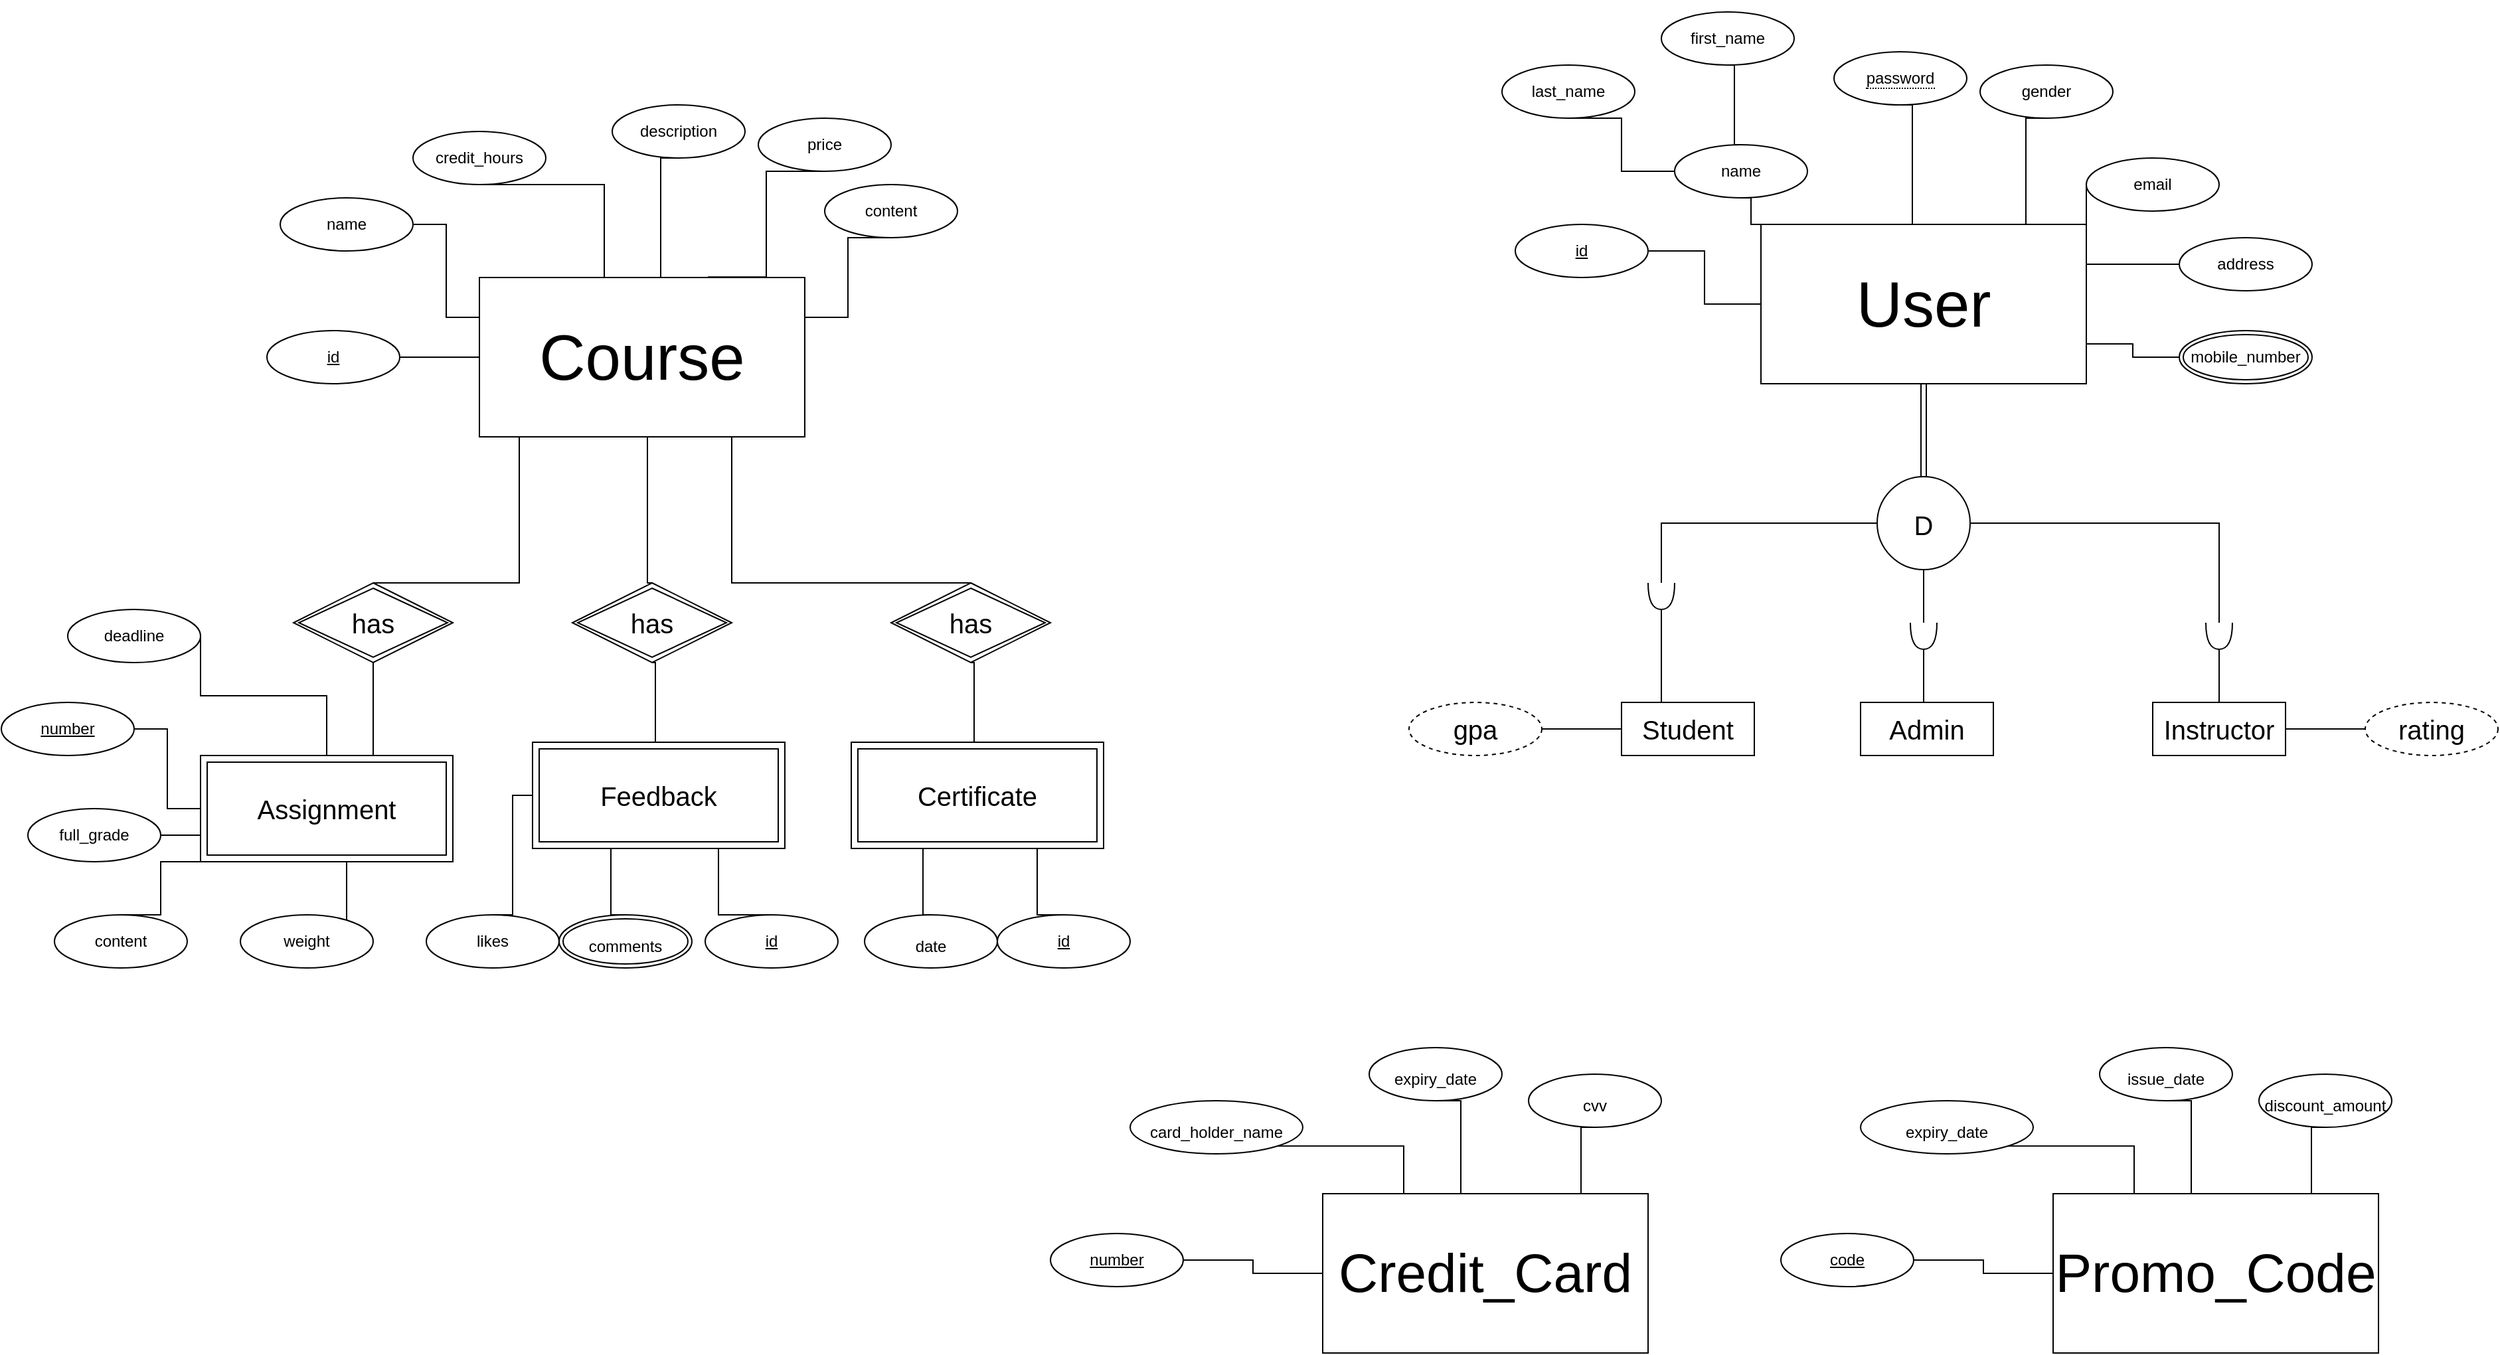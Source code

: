 <mxfile version="13.10.0" type="github">
  <diagram id="R2lEEEUBdFMjLlhIrx00" name="Page-1">
    <mxGraphModel dx="2730" dy="1322" grid="1" gridSize="10" guides="1" tooltips="1" connect="1" arrows="1" fold="1" page="1" pageScale="1" pageWidth="850" pageHeight="1100" math="0" shadow="0" extFonts="Permanent Marker^https://fonts.googleapis.com/css?family=Permanent+Marker">
      <root>
        <mxCell id="0" />
        <mxCell id="1" parent="0" />
        <mxCell id="EKLjl7u4k93-TANrDsAA-10" style="edgeStyle=elbowEdgeStyle;rounded=0;orthogonalLoop=1;jettySize=auto;html=1;exitX=0;exitY=0;exitDx=0;exitDy=0;entryX=0.5;entryY=1;entryDx=0;entryDy=0;startArrow=none;startFill=0;endArrow=none;endFill=0;" edge="1" parent="1" source="EKLjl7u4k93-TANrDsAA-1" target="EKLjl7u4k93-TANrDsAA-3">
          <mxGeometry relative="1" as="geometry" />
        </mxCell>
        <mxCell id="EKLjl7u4k93-TANrDsAA-20" style="edgeStyle=elbowEdgeStyle;rounded=0;orthogonalLoop=1;jettySize=auto;html=1;exitX=1;exitY=0.25;exitDx=0;exitDy=0;entryX=0;entryY=0.5;entryDx=0;entryDy=0;startArrow=none;startFill=0;endArrow=none;endFill=0;" edge="1" parent="1" source="EKLjl7u4k93-TANrDsAA-1" target="EKLjl7u4k93-TANrDsAA-19">
          <mxGeometry relative="1" as="geometry" />
        </mxCell>
        <mxCell id="EKLjl7u4k93-TANrDsAA-22" style="edgeStyle=elbowEdgeStyle;rounded=0;orthogonalLoop=1;jettySize=auto;html=1;exitX=1;exitY=0.75;exitDx=0;exitDy=0;entryX=0;entryY=0.5;entryDx=0;entryDy=0;startArrow=none;startFill=0;endArrow=none;endFill=0;" edge="1" parent="1" source="EKLjl7u4k93-TANrDsAA-1" target="EKLjl7u4k93-TANrDsAA-21">
          <mxGeometry relative="1" as="geometry" />
        </mxCell>
        <mxCell id="EKLjl7u4k93-TANrDsAA-1" value="&lt;font style=&quot;font-size: 48px&quot;&gt;User&lt;/font&gt;" style="whiteSpace=wrap;html=1;align=center;" vertex="1" parent="1">
          <mxGeometry x="195" y="200" width="245" height="120" as="geometry" />
        </mxCell>
        <mxCell id="EKLjl7u4k93-TANrDsAA-8" style="edgeStyle=elbowEdgeStyle;rounded=0;orthogonalLoop=1;jettySize=auto;html=1;exitX=0.5;exitY=0;exitDx=0;exitDy=0;entryX=0.5;entryY=1;entryDx=0;entryDy=0;startArrow=none;startFill=0;endArrow=none;endFill=0;" edge="1" parent="1" source="EKLjl7u4k93-TANrDsAA-3" target="EKLjl7u4k93-TANrDsAA-5">
          <mxGeometry relative="1" as="geometry" />
        </mxCell>
        <mxCell id="EKLjl7u4k93-TANrDsAA-9" style="edgeStyle=elbowEdgeStyle;rounded=0;orthogonalLoop=1;jettySize=auto;html=1;exitX=0;exitY=0.5;exitDx=0;exitDy=0;entryX=0.5;entryY=1;entryDx=0;entryDy=0;startArrow=none;startFill=0;endArrow=none;endFill=0;" edge="1" parent="1" source="EKLjl7u4k93-TANrDsAA-3" target="EKLjl7u4k93-TANrDsAA-4">
          <mxGeometry relative="1" as="geometry" />
        </mxCell>
        <mxCell id="EKLjl7u4k93-TANrDsAA-3" value="name" style="ellipse;whiteSpace=wrap;html=1;align=center;" vertex="1" parent="1">
          <mxGeometry x="130" y="140" width="100" height="40" as="geometry" />
        </mxCell>
        <mxCell id="EKLjl7u4k93-TANrDsAA-4" value="last_name" style="ellipse;whiteSpace=wrap;html=1;align=center;" vertex="1" parent="1">
          <mxGeometry y="80" width="100" height="40" as="geometry" />
        </mxCell>
        <mxCell id="EKLjl7u4k93-TANrDsAA-5" value="first_name" style="ellipse;whiteSpace=wrap;html=1;align=center;" vertex="1" parent="1">
          <mxGeometry x="120" y="40" width="100" height="40" as="geometry" />
        </mxCell>
        <mxCell id="EKLjl7u4k93-TANrDsAA-6" style="edgeStyle=elbowEdgeStyle;rounded=0;orthogonalLoop=1;jettySize=auto;html=1;exitX=0.5;exitY=0;exitDx=0;exitDy=0;startArrow=ERoneToMany;startFill=0;" edge="1" parent="1" source="EKLjl7u4k93-TANrDsAA-5" target="EKLjl7u4k93-TANrDsAA-5">
          <mxGeometry relative="1" as="geometry" />
        </mxCell>
        <mxCell id="EKLjl7u4k93-TANrDsAA-7" style="edgeStyle=elbowEdgeStyle;rounded=0;orthogonalLoop=1;jettySize=auto;html=1;exitX=0.5;exitY=1;exitDx=0;exitDy=0;startArrow=ERoneToMany;startFill=0;" edge="1" parent="1" source="EKLjl7u4k93-TANrDsAA-4" target="EKLjl7u4k93-TANrDsAA-4">
          <mxGeometry relative="1" as="geometry" />
        </mxCell>
        <mxCell id="EKLjl7u4k93-TANrDsAA-12" style="edgeStyle=elbowEdgeStyle;rounded=0;orthogonalLoop=1;jettySize=auto;html=1;exitX=0.5;exitY=1;exitDx=0;exitDy=0;entryX=0.5;entryY=0;entryDx=0;entryDy=0;startArrow=none;startFill=0;endArrow=none;endFill=0;" edge="1" parent="1" source="EKLjl7u4k93-TANrDsAA-11" target="EKLjl7u4k93-TANrDsAA-1">
          <mxGeometry relative="1" as="geometry" />
        </mxCell>
        <mxCell id="EKLjl7u4k93-TANrDsAA-11" value="&lt;span style=&quot;border-bottom: 1px dotted&quot;&gt;password&lt;/span&gt;" style="ellipse;whiteSpace=wrap;html=1;align=center;" vertex="1" parent="1">
          <mxGeometry x="250" y="70" width="100" height="40" as="geometry" />
        </mxCell>
        <mxCell id="EKLjl7u4k93-TANrDsAA-17" style="edgeStyle=elbowEdgeStyle;rounded=0;orthogonalLoop=1;jettySize=auto;html=1;exitX=0;exitY=0.5;exitDx=0;exitDy=0;entryX=1;entryY=0;entryDx=0;entryDy=0;startArrow=none;startFill=0;endArrow=none;endFill=0;" edge="1" parent="1" source="EKLjl7u4k93-TANrDsAA-14" target="EKLjl7u4k93-TANrDsAA-1">
          <mxGeometry relative="1" as="geometry" />
        </mxCell>
        <mxCell id="EKLjl7u4k93-TANrDsAA-14" value="email" style="ellipse;whiteSpace=wrap;html=1;align=center;" vertex="1" parent="1">
          <mxGeometry x="440" y="150" width="100" height="40" as="geometry" />
        </mxCell>
        <mxCell id="EKLjl7u4k93-TANrDsAA-18" style="edgeStyle=elbowEdgeStyle;rounded=0;orthogonalLoop=1;jettySize=auto;html=1;exitX=0.5;exitY=1;exitDx=0;exitDy=0;entryX=0.75;entryY=0;entryDx=0;entryDy=0;startArrow=none;startFill=0;endArrow=none;endFill=0;" edge="1" parent="1" source="EKLjl7u4k93-TANrDsAA-15" target="EKLjl7u4k93-TANrDsAA-1">
          <mxGeometry relative="1" as="geometry" />
        </mxCell>
        <mxCell id="EKLjl7u4k93-TANrDsAA-15" value="gender" style="ellipse;whiteSpace=wrap;html=1;align=center;" vertex="1" parent="1">
          <mxGeometry x="360" y="80" width="100" height="40" as="geometry" />
        </mxCell>
        <mxCell id="EKLjl7u4k93-TANrDsAA-19" value="address" style="ellipse;whiteSpace=wrap;html=1;align=center;" vertex="1" parent="1">
          <mxGeometry x="510" y="210" width="100" height="40" as="geometry" />
        </mxCell>
        <mxCell id="EKLjl7u4k93-TANrDsAA-21" value="mobile_number" style="ellipse;shape=doubleEllipse;margin=3;whiteSpace=wrap;html=1;align=center;" vertex="1" parent="1">
          <mxGeometry x="510" y="280" width="100" height="40" as="geometry" />
        </mxCell>
        <mxCell id="EKLjl7u4k93-TANrDsAA-24" style="edgeStyle=elbowEdgeStyle;rounded=0;orthogonalLoop=1;jettySize=auto;html=1;exitX=1;exitY=0.5;exitDx=0;exitDy=0;entryX=0;entryY=0.5;entryDx=0;entryDy=0;startArrow=none;startFill=0;endArrow=none;endFill=0;" edge="1" parent="1" source="EKLjl7u4k93-TANrDsAA-23" target="EKLjl7u4k93-TANrDsAA-1">
          <mxGeometry relative="1" as="geometry" />
        </mxCell>
        <mxCell id="EKLjl7u4k93-TANrDsAA-23" value="id" style="ellipse;whiteSpace=wrap;html=1;align=center;fontStyle=4;" vertex="1" parent="1">
          <mxGeometry x="10" y="200" width="100" height="40" as="geometry" />
        </mxCell>
        <mxCell id="EKLjl7u4k93-TANrDsAA-26" style="edgeStyle=elbowEdgeStyle;rounded=0;orthogonalLoop=1;jettySize=auto;html=1;exitX=0.5;exitY=0;exitDx=0;exitDy=0;entryX=0.5;entryY=1;entryDx=0;entryDy=0;startArrow=none;startFill=0;endArrow=none;endFill=0;fontSize=20;shape=link;" edge="1" parent="1" source="EKLjl7u4k93-TANrDsAA-25" target="EKLjl7u4k93-TANrDsAA-1">
          <mxGeometry relative="1" as="geometry" />
        </mxCell>
        <mxCell id="EKLjl7u4k93-TANrDsAA-25" value="D" style="ellipse;fillColor=#ffffff;strokeColor=#000000;fontSize=20;" vertex="1" parent="1">
          <mxGeometry x="282.5" y="390" width="70" height="70" as="geometry" />
        </mxCell>
        <mxCell id="EKLjl7u4k93-TANrDsAA-55" style="edgeStyle=elbowEdgeStyle;rounded=0;orthogonalLoop=1;jettySize=auto;html=1;exitX=1;exitY=0.5;exitDx=0;exitDy=0;entryX=0;entryY=0.5;entryDx=0;entryDy=0;startArrow=none;startFill=0;endArrow=none;endFill=0;fontSize=20;" edge="1" parent="1" source="EKLjl7u4k93-TANrDsAA-27" target="EKLjl7u4k93-TANrDsAA-54">
          <mxGeometry relative="1" as="geometry" />
        </mxCell>
        <mxCell id="EKLjl7u4k93-TANrDsAA-27" value="Instructor" style="whiteSpace=wrap;html=1;align=center;fontSize=20;" vertex="1" parent="1">
          <mxGeometry x="490" y="560" width="100" height="40" as="geometry" />
        </mxCell>
        <mxCell id="EKLjl7u4k93-TANrDsAA-28" value="Admin" style="whiteSpace=wrap;html=1;align=center;fontSize=20;" vertex="1" parent="1">
          <mxGeometry x="270" y="560" width="100" height="40" as="geometry" />
        </mxCell>
        <mxCell id="EKLjl7u4k93-TANrDsAA-39" style="edgeStyle=elbowEdgeStyle;rounded=0;orthogonalLoop=1;jettySize=auto;html=1;exitX=0.5;exitY=0;exitDx=0;exitDy=0;entryX=1;entryY=0.5;entryDx=0;entryDy=0;entryPerimeter=0;startArrow=none;startFill=0;endArrow=none;endFill=0;fontSize=20;" edge="1" parent="1" source="EKLjl7u4k93-TANrDsAA-29" target="EKLjl7u4k93-TANrDsAA-38">
          <mxGeometry relative="1" as="geometry">
            <Array as="points">
              <mxPoint x="120" y="530" />
            </Array>
          </mxGeometry>
        </mxCell>
        <mxCell id="EKLjl7u4k93-TANrDsAA-29" value="Student" style="whiteSpace=wrap;html=1;align=center;fontSize=20;" vertex="1" parent="1">
          <mxGeometry x="90" y="560" width="100" height="40" as="geometry" />
        </mxCell>
        <mxCell id="EKLjl7u4k93-TANrDsAA-40" style="edgeStyle=elbowEdgeStyle;rounded=0;orthogonalLoop=1;jettySize=auto;html=1;exitX=0;exitY=0.5;exitDx=0;exitDy=0;exitPerimeter=0;entryX=0;entryY=0.5;entryDx=0;entryDy=0;startArrow=none;startFill=0;endArrow=none;endFill=0;fontSize=20;" edge="1" parent="1" source="EKLjl7u4k93-TANrDsAA-38" target="EKLjl7u4k93-TANrDsAA-25">
          <mxGeometry relative="1" as="geometry">
            <Array as="points">
              <mxPoint x="120" y="410" />
            </Array>
          </mxGeometry>
        </mxCell>
        <mxCell id="EKLjl7u4k93-TANrDsAA-38" value="" style="shape=requiredInterface;html=1;verticalLabelPosition=bottom;fontSize=20;direction=south;" vertex="1" parent="1">
          <mxGeometry x="110" y="470" width="20" height="20" as="geometry" />
        </mxCell>
        <mxCell id="EKLjl7u4k93-TANrDsAA-44" value="" style="edgeStyle=elbowEdgeStyle;rounded=0;orthogonalLoop=1;jettySize=auto;html=1;startArrow=none;startFill=0;endArrow=none;endFill=0;fontSize=20;" edge="1" parent="1" source="EKLjl7u4k93-TANrDsAA-42" target="EKLjl7u4k93-TANrDsAA-28">
          <mxGeometry relative="1" as="geometry" />
        </mxCell>
        <mxCell id="EKLjl7u4k93-TANrDsAA-45" style="edgeStyle=elbowEdgeStyle;rounded=0;orthogonalLoop=1;jettySize=auto;html=1;exitX=0;exitY=0.5;exitDx=0;exitDy=0;exitPerimeter=0;entryX=0.5;entryY=1;entryDx=0;entryDy=0;startArrow=none;startFill=0;endArrow=none;endFill=0;fontSize=20;" edge="1" parent="1" source="EKLjl7u4k93-TANrDsAA-42" target="EKLjl7u4k93-TANrDsAA-25">
          <mxGeometry relative="1" as="geometry" />
        </mxCell>
        <mxCell id="EKLjl7u4k93-TANrDsAA-42" value="" style="shape=requiredInterface;html=1;verticalLabelPosition=bottom;fontSize=20;direction=south;" vertex="1" parent="1">
          <mxGeometry x="307.5" y="500" width="20" height="20" as="geometry" />
        </mxCell>
        <mxCell id="EKLjl7u4k93-TANrDsAA-48" style="edgeStyle=elbowEdgeStyle;rounded=0;orthogonalLoop=1;jettySize=auto;html=1;exitX=1;exitY=0.5;exitDx=0;exitDy=0;exitPerimeter=0;startArrow=none;startFill=0;endArrow=none;endFill=0;fontSize=20;" edge="1" parent="1" source="EKLjl7u4k93-TANrDsAA-46" target="EKLjl7u4k93-TANrDsAA-27">
          <mxGeometry relative="1" as="geometry" />
        </mxCell>
        <mxCell id="EKLjl7u4k93-TANrDsAA-49" style="edgeStyle=elbowEdgeStyle;rounded=0;orthogonalLoop=1;jettySize=auto;html=1;exitX=0;exitY=0.5;exitDx=0;exitDy=0;exitPerimeter=0;entryX=1;entryY=0.5;entryDx=0;entryDy=0;startArrow=none;startFill=0;endArrow=none;endFill=0;fontSize=20;" edge="1" parent="1" source="EKLjl7u4k93-TANrDsAA-46" target="EKLjl7u4k93-TANrDsAA-25">
          <mxGeometry relative="1" as="geometry">
            <Array as="points">
              <mxPoint x="540" y="450" />
            </Array>
          </mxGeometry>
        </mxCell>
        <mxCell id="EKLjl7u4k93-TANrDsAA-46" value="" style="shape=requiredInterface;html=1;verticalLabelPosition=bottom;fontSize=20;direction=south;" vertex="1" parent="1">
          <mxGeometry x="530" y="500" width="20" height="20" as="geometry" />
        </mxCell>
        <mxCell id="EKLjl7u4k93-TANrDsAA-52" style="edgeStyle=elbowEdgeStyle;rounded=0;orthogonalLoop=1;jettySize=auto;html=1;exitX=1;exitY=0.5;exitDx=0;exitDy=0;entryX=0;entryY=0.5;entryDx=0;entryDy=0;startArrow=none;startFill=0;endArrow=none;endFill=0;fontSize=20;" edge="1" parent="1" target="EKLjl7u4k93-TANrDsAA-29">
          <mxGeometry relative="1" as="geometry">
            <mxPoint x="30.0" y="580" as="sourcePoint" />
          </mxGeometry>
        </mxCell>
        <mxCell id="EKLjl7u4k93-TANrDsAA-53" value="gpa" style="ellipse;whiteSpace=wrap;html=1;align=center;dashed=1;fontSize=20;" vertex="1" parent="1">
          <mxGeometry x="-70" y="560" width="100" height="40" as="geometry" />
        </mxCell>
        <mxCell id="EKLjl7u4k93-TANrDsAA-54" value="rating" style="ellipse;whiteSpace=wrap;html=1;align=center;dashed=1;fontSize=20;" vertex="1" parent="1">
          <mxGeometry x="650" y="560" width="100" height="40" as="geometry" />
        </mxCell>
        <mxCell id="EKLjl7u4k93-TANrDsAA-57" value="&lt;font style=&quot;font-size: 48px&quot;&gt;Course&lt;/font&gt;" style="whiteSpace=wrap;html=1;align=center;" vertex="1" parent="1">
          <mxGeometry x="-770" y="240" width="245" height="120" as="geometry" />
        </mxCell>
        <mxCell id="EKLjl7u4k93-TANrDsAA-59" style="edgeStyle=elbowEdgeStyle;rounded=0;orthogonalLoop=1;jettySize=auto;html=1;exitX=1;exitY=0.5;exitDx=0;exitDy=0;entryX=0;entryY=0.5;entryDx=0;entryDy=0;startArrow=none;startFill=0;endArrow=none;endFill=0;fontSize=20;" edge="1" parent="1" source="EKLjl7u4k93-TANrDsAA-58" target="EKLjl7u4k93-TANrDsAA-57">
          <mxGeometry relative="1" as="geometry" />
        </mxCell>
        <mxCell id="EKLjl7u4k93-TANrDsAA-58" value="id" style="ellipse;whiteSpace=wrap;html=1;align=center;fontStyle=4;" vertex="1" parent="1">
          <mxGeometry x="-930" y="280" width="100" height="40" as="geometry" />
        </mxCell>
        <mxCell id="EKLjl7u4k93-TANrDsAA-61" style="edgeStyle=elbowEdgeStyle;rounded=0;orthogonalLoop=1;jettySize=auto;html=1;exitX=1;exitY=0.5;exitDx=0;exitDy=0;entryX=0;entryY=0.25;entryDx=0;entryDy=0;startArrow=none;startFill=0;endArrow=none;endFill=0;fontSize=20;" edge="1" parent="1" source="EKLjl7u4k93-TANrDsAA-60" target="EKLjl7u4k93-TANrDsAA-57">
          <mxGeometry relative="1" as="geometry" />
        </mxCell>
        <mxCell id="EKLjl7u4k93-TANrDsAA-60" value="name" style="ellipse;whiteSpace=wrap;html=1;align=center;" vertex="1" parent="1">
          <mxGeometry x="-920" y="180" width="100" height="40" as="geometry" />
        </mxCell>
        <mxCell id="EKLjl7u4k93-TANrDsAA-63" style="edgeStyle=elbowEdgeStyle;rounded=0;orthogonalLoop=1;jettySize=auto;html=1;exitX=0.5;exitY=1;exitDx=0;exitDy=0;entryX=0.25;entryY=0;entryDx=0;entryDy=0;startArrow=none;startFill=0;endArrow=none;endFill=0;fontSize=20;" edge="1" parent="1" source="EKLjl7u4k93-TANrDsAA-62" target="EKLjl7u4k93-TANrDsAA-57">
          <mxGeometry relative="1" as="geometry">
            <Array as="points">
              <mxPoint x="-676" y="200" />
            </Array>
          </mxGeometry>
        </mxCell>
        <mxCell id="EKLjl7u4k93-TANrDsAA-62" value="credit_hours" style="ellipse;whiteSpace=wrap;html=1;align=center;" vertex="1" parent="1">
          <mxGeometry x="-820" y="130" width="100" height="40" as="geometry" />
        </mxCell>
        <mxCell id="EKLjl7u4k93-TANrDsAA-65" style="edgeStyle=elbowEdgeStyle;rounded=0;orthogonalLoop=1;jettySize=auto;html=1;exitX=0.5;exitY=1;exitDx=0;exitDy=0;entryX=0.5;entryY=0;entryDx=0;entryDy=0;startArrow=none;startFill=0;endArrow=none;endFill=0;fontSize=20;" edge="1" parent="1" source="EKLjl7u4k93-TANrDsAA-64" target="EKLjl7u4k93-TANrDsAA-57">
          <mxGeometry relative="1" as="geometry" />
        </mxCell>
        <mxCell id="EKLjl7u4k93-TANrDsAA-64" value="description" style="ellipse;whiteSpace=wrap;html=1;align=center;" vertex="1" parent="1">
          <mxGeometry x="-670" y="110" width="100" height="40" as="geometry" />
        </mxCell>
        <mxCell id="EKLjl7u4k93-TANrDsAA-67" style="edgeStyle=elbowEdgeStyle;rounded=0;orthogonalLoop=1;jettySize=auto;html=1;exitX=0.5;exitY=1;exitDx=0;exitDy=0;entryX=0.702;entryY=-0.003;entryDx=0;entryDy=0;entryPerimeter=0;startArrow=none;startFill=0;endArrow=none;endFill=0;fontSize=20;" edge="1" parent="1" source="EKLjl7u4k93-TANrDsAA-66" target="EKLjl7u4k93-TANrDsAA-57">
          <mxGeometry relative="1" as="geometry" />
        </mxCell>
        <mxCell id="EKLjl7u4k93-TANrDsAA-66" value="price" style="ellipse;whiteSpace=wrap;html=1;align=center;" vertex="1" parent="1">
          <mxGeometry x="-560" y="120" width="100" height="40" as="geometry" />
        </mxCell>
        <mxCell id="EKLjl7u4k93-TANrDsAA-69" style="edgeStyle=elbowEdgeStyle;rounded=0;orthogonalLoop=1;jettySize=auto;html=1;exitX=0.5;exitY=1;exitDx=0;exitDy=0;entryX=1;entryY=0.25;entryDx=0;entryDy=0;startArrow=none;startFill=0;endArrow=none;endFill=0;fontSize=20;" edge="1" parent="1" source="EKLjl7u4k93-TANrDsAA-68" target="EKLjl7u4k93-TANrDsAA-57">
          <mxGeometry relative="1" as="geometry" />
        </mxCell>
        <mxCell id="EKLjl7u4k93-TANrDsAA-68" value="content" style="ellipse;whiteSpace=wrap;html=1;align=center;" vertex="1" parent="1">
          <mxGeometry x="-510" y="170" width="100" height="40" as="geometry" />
        </mxCell>
        <mxCell id="EKLjl7u4k93-TANrDsAA-72" style="edgeStyle=elbowEdgeStyle;rounded=0;orthogonalLoop=1;jettySize=auto;html=1;exitX=1;exitY=0.5;exitDx=0;exitDy=0;entryX=0;entryY=0.5;entryDx=0;entryDy=0;startArrow=none;startFill=0;endArrow=none;endFill=0;fontSize=20;" edge="1" parent="1" source="EKLjl7u4k93-TANrDsAA-71" target="EKLjl7u4k93-TANrDsAA-75">
          <mxGeometry relative="1" as="geometry">
            <mxPoint x="-824.5" y="500.0" as="targetPoint" />
            <Array as="points" />
          </mxGeometry>
        </mxCell>
        <mxCell id="EKLjl7u4k93-TANrDsAA-71" value="number" style="ellipse;whiteSpace=wrap;html=1;align=center;fontStyle=4;" vertex="1" parent="1">
          <mxGeometry x="-1130" y="560" width="100" height="40" as="geometry" />
        </mxCell>
        <mxCell id="EKLjl7u4k93-TANrDsAA-74" style="edgeStyle=elbowEdgeStyle;rounded=0;orthogonalLoop=1;jettySize=auto;html=1;exitX=1;exitY=0.5;exitDx=0;exitDy=0;startArrow=none;startFill=0;endArrow=none;endFill=0;fontSize=20;entryX=0;entryY=0.75;entryDx=0;entryDy=0;" edge="1" parent="1" source="EKLjl7u4k93-TANrDsAA-73" target="EKLjl7u4k93-TANrDsAA-75">
          <mxGeometry relative="1" as="geometry">
            <mxPoint x="-820" y="560" as="targetPoint" />
          </mxGeometry>
        </mxCell>
        <mxCell id="EKLjl7u4k93-TANrDsAA-73" value="full_grade" style="ellipse;whiteSpace=wrap;html=1;align=center;" vertex="1" parent="1">
          <mxGeometry x="-1110" y="640" width="100" height="40" as="geometry" />
        </mxCell>
        <mxCell id="EKLjl7u4k93-TANrDsAA-81" style="edgeStyle=elbowEdgeStyle;rounded=0;orthogonalLoop=1;jettySize=auto;html=1;exitX=0.5;exitY=0;exitDx=0;exitDy=0;entryX=1;entryY=0.5;entryDx=0;entryDy=0;startArrow=none;startFill=0;endArrow=none;endFill=0;fontSize=20;" edge="1" parent="1" source="EKLjl7u4k93-TANrDsAA-75" target="EKLjl7u4k93-TANrDsAA-80">
          <mxGeometry relative="1" as="geometry">
            <mxPoint x="-1120" y="470.0" as="targetPoint" />
          </mxGeometry>
        </mxCell>
        <mxCell id="EKLjl7u4k93-TANrDsAA-83" style="edgeStyle=elbowEdgeStyle;rounded=0;orthogonalLoop=1;jettySize=auto;html=1;exitX=0;exitY=1;exitDx=0;exitDy=0;entryX=0.5;entryY=0;entryDx=0;entryDy=0;startArrow=none;startFill=0;endArrow=none;endFill=0;fontSize=20;" edge="1" parent="1" source="EKLjl7u4k93-TANrDsAA-75" target="EKLjl7u4k93-TANrDsAA-82">
          <mxGeometry relative="1" as="geometry" />
        </mxCell>
        <mxCell id="EKLjl7u4k93-TANrDsAA-75" value="Assignment" style="shape=ext;margin=3;double=1;whiteSpace=wrap;html=1;align=center;fontSize=20;" vertex="1" parent="1">
          <mxGeometry x="-980" y="600" width="190" height="80" as="geometry" />
        </mxCell>
        <mxCell id="EKLjl7u4k93-TANrDsAA-79" style="edgeStyle=elbowEdgeStyle;rounded=0;orthogonalLoop=1;jettySize=auto;html=1;exitX=1;exitY=0.5;exitDx=0;exitDy=0;startArrow=none;startFill=0;endArrow=none;endFill=0;fontSize=20;" edge="1" parent="1" source="EKLjl7u4k93-TANrDsAA-78">
          <mxGeometry relative="1" as="geometry">
            <mxPoint x="-960" y="680" as="targetPoint" />
            <Array as="points">
              <mxPoint x="-870" y="561" />
            </Array>
          </mxGeometry>
        </mxCell>
        <mxCell id="EKLjl7u4k93-TANrDsAA-78" value="weight" style="ellipse;whiteSpace=wrap;html=1;align=center;" vertex="1" parent="1">
          <mxGeometry x="-950" y="720" width="100" height="40" as="geometry" />
        </mxCell>
        <mxCell id="EKLjl7u4k93-TANrDsAA-80" value="deadline" style="ellipse;whiteSpace=wrap;html=1;align=center;" vertex="1" parent="1">
          <mxGeometry x="-1080" y="490" width="100" height="40" as="geometry" />
        </mxCell>
        <mxCell id="EKLjl7u4k93-TANrDsAA-82" value="content" style="ellipse;whiteSpace=wrap;html=1;align=center;" vertex="1" parent="1">
          <mxGeometry x="-1090" y="720" width="100" height="40" as="geometry" />
        </mxCell>
        <mxCell id="EKLjl7u4k93-TANrDsAA-84" style="edgeStyle=elbowEdgeStyle;rounded=0;orthogonalLoop=1;jettySize=auto;html=1;exitX=0.5;exitY=0;exitDx=0;exitDy=0;startArrow=none;startFill=0;endArrow=none;endFill=0;fontSize=20;" edge="1" parent="1">
          <mxGeometry relative="1" as="geometry">
            <mxPoint x="-1120" y="430" as="sourcePoint" />
            <mxPoint x="-1120" y="430" as="targetPoint" />
          </mxGeometry>
        </mxCell>
        <mxCell id="EKLjl7u4k93-TANrDsAA-93" style="edgeStyle=elbowEdgeStyle;rounded=0;orthogonalLoop=1;jettySize=auto;html=1;exitX=0.5;exitY=0;exitDx=0;exitDy=0;entryX=0.122;entryY=0.997;entryDx=0;entryDy=0;entryPerimeter=0;startArrow=none;startFill=0;endArrow=none;endFill=0;fontSize=20;" edge="1" parent="1" source="EKLjl7u4k93-TANrDsAA-92" target="EKLjl7u4k93-TANrDsAA-57">
          <mxGeometry relative="1" as="geometry">
            <Array as="points">
              <mxPoint x="-740" y="420" />
            </Array>
          </mxGeometry>
        </mxCell>
        <mxCell id="EKLjl7u4k93-TANrDsAA-94" style="edgeStyle=elbowEdgeStyle;rounded=0;orthogonalLoop=1;jettySize=auto;html=1;exitX=0.5;exitY=1;exitDx=0;exitDy=0;startArrow=none;startFill=0;endArrow=none;endFill=0;fontSize=20;" edge="1" parent="1" source="EKLjl7u4k93-TANrDsAA-92" target="EKLjl7u4k93-TANrDsAA-75">
          <mxGeometry relative="1" as="geometry" />
        </mxCell>
        <mxCell id="EKLjl7u4k93-TANrDsAA-92" value="has" style="shape=rhombus;double=1;perimeter=rhombusPerimeter;whiteSpace=wrap;html=1;align=center;fontSize=20;" vertex="1" parent="1">
          <mxGeometry x="-910" y="470" width="120" height="60" as="geometry" />
        </mxCell>
        <mxCell id="EKLjl7u4k93-TANrDsAA-96" value="Feedback" style="shape=ext;margin=3;double=1;whiteSpace=wrap;html=1;align=center;fontSize=20;" vertex="1" parent="1">
          <mxGeometry x="-730" y="590" width="190" height="80" as="geometry" />
        </mxCell>
        <mxCell id="EKLjl7u4k93-TANrDsAA-98" style="edgeStyle=elbowEdgeStyle;rounded=0;orthogonalLoop=1;jettySize=auto;html=1;exitX=0.5;exitY=0;exitDx=0;exitDy=0;entryX=0.5;entryY=1;entryDx=0;entryDy=0;startArrow=none;startFill=0;endArrow=none;endFill=0;fontSize=20;" edge="1" parent="1" source="EKLjl7u4k93-TANrDsAA-97" target="EKLjl7u4k93-TANrDsAA-57">
          <mxGeometry relative="1" as="geometry" />
        </mxCell>
        <mxCell id="EKLjl7u4k93-TANrDsAA-99" style="edgeStyle=elbowEdgeStyle;rounded=0;orthogonalLoop=1;jettySize=auto;html=1;exitX=0.5;exitY=1;exitDx=0;exitDy=0;entryX=0.5;entryY=0;entryDx=0;entryDy=0;startArrow=none;startFill=0;endArrow=none;endFill=0;fontSize=20;" edge="1" parent="1" source="EKLjl7u4k93-TANrDsAA-97" target="EKLjl7u4k93-TANrDsAA-96">
          <mxGeometry relative="1" as="geometry" />
        </mxCell>
        <mxCell id="EKLjl7u4k93-TANrDsAA-97" value="has" style="shape=rhombus;double=1;perimeter=rhombusPerimeter;whiteSpace=wrap;html=1;align=center;fontSize=20;" vertex="1" parent="1">
          <mxGeometry x="-700" y="470" width="120" height="60" as="geometry" />
        </mxCell>
        <mxCell id="EKLjl7u4k93-TANrDsAA-101" style="edgeStyle=elbowEdgeStyle;rounded=0;orthogonalLoop=1;jettySize=auto;html=1;exitX=0.5;exitY=0;exitDx=0;exitDy=0;entryX=0;entryY=0.5;entryDx=0;entryDy=0;startArrow=none;startFill=0;endArrow=none;endFill=0;fontSize=20;" edge="1" parent="1" source="EKLjl7u4k93-TANrDsAA-100" target="EKLjl7u4k93-TANrDsAA-96">
          <mxGeometry relative="1" as="geometry" />
        </mxCell>
        <mxCell id="EKLjl7u4k93-TANrDsAA-100" value="likes" style="ellipse;whiteSpace=wrap;html=1;align=center;" vertex="1" parent="1">
          <mxGeometry x="-810" y="720" width="100" height="40" as="geometry" />
        </mxCell>
        <mxCell id="EKLjl7u4k93-TANrDsAA-105" style="edgeStyle=elbowEdgeStyle;rounded=0;orthogonalLoop=1;jettySize=auto;html=1;exitX=0.5;exitY=0;exitDx=0;exitDy=0;entryX=0.25;entryY=1;entryDx=0;entryDy=0;startArrow=none;startFill=0;endArrow=none;endFill=0;fontSize=20;" edge="1" parent="1" source="EKLjl7u4k93-TANrDsAA-104" target="EKLjl7u4k93-TANrDsAA-96">
          <mxGeometry relative="1" as="geometry" />
        </mxCell>
        <mxCell id="EKLjl7u4k93-TANrDsAA-104" value="&lt;font style=&quot;font-size: 12px&quot;&gt;comments&lt;/font&gt;" style="ellipse;shape=doubleEllipse;margin=3;whiteSpace=wrap;html=1;align=center;fontSize=20;" vertex="1" parent="1">
          <mxGeometry x="-710" y="720" width="100" height="40" as="geometry" />
        </mxCell>
        <mxCell id="EKLjl7u4k93-TANrDsAA-107" style="edgeStyle=elbowEdgeStyle;rounded=0;orthogonalLoop=1;jettySize=auto;html=1;exitX=0.5;exitY=0;exitDx=0;exitDy=0;startArrow=none;startFill=0;endArrow=none;endFill=0;fontSize=20;" edge="1" parent="1" source="EKLjl7u4k93-TANrDsAA-106" target="EKLjl7u4k93-TANrDsAA-96">
          <mxGeometry relative="1" as="geometry">
            <Array as="points">
              <mxPoint x="-590" y="695" />
            </Array>
          </mxGeometry>
        </mxCell>
        <mxCell id="EKLjl7u4k93-TANrDsAA-106" value="id" style="ellipse;whiteSpace=wrap;html=1;align=center;fontStyle=4;" vertex="1" parent="1">
          <mxGeometry x="-600" y="720" width="100" height="40" as="geometry" />
        </mxCell>
        <mxCell id="EKLjl7u4k93-TANrDsAA-108" value="Certificate" style="shape=ext;margin=3;double=1;whiteSpace=wrap;html=1;align=center;fontSize=20;" vertex="1" parent="1">
          <mxGeometry x="-490" y="590" width="190" height="80" as="geometry" />
        </mxCell>
        <mxCell id="EKLjl7u4k93-TANrDsAA-109" style="edgeStyle=elbowEdgeStyle;rounded=0;orthogonalLoop=1;jettySize=auto;html=1;exitX=0.5;exitY=1;exitDx=0;exitDy=0;entryX=0.5;entryY=0;entryDx=0;entryDy=0;startArrow=none;startFill=0;endArrow=none;endFill=0;fontSize=20;" edge="1" parent="1" source="EKLjl7u4k93-TANrDsAA-110" target="EKLjl7u4k93-TANrDsAA-108">
          <mxGeometry relative="1" as="geometry" />
        </mxCell>
        <mxCell id="EKLjl7u4k93-TANrDsAA-116" style="edgeStyle=elbowEdgeStyle;rounded=0;orthogonalLoop=1;jettySize=auto;html=1;exitX=0.5;exitY=0;exitDx=0;exitDy=0;entryX=0.75;entryY=1;entryDx=0;entryDy=0;startArrow=none;startFill=0;endArrow=none;endFill=0;fontSize=20;" edge="1" parent="1" source="EKLjl7u4k93-TANrDsAA-110" target="EKLjl7u4k93-TANrDsAA-57">
          <mxGeometry relative="1" as="geometry">
            <Array as="points">
              <mxPoint x="-580" y="410" />
            </Array>
          </mxGeometry>
        </mxCell>
        <mxCell id="EKLjl7u4k93-TANrDsAA-110" value="has" style="shape=rhombus;double=1;perimeter=rhombusPerimeter;whiteSpace=wrap;html=1;align=center;fontSize=20;" vertex="1" parent="1">
          <mxGeometry x="-460" y="470" width="120" height="60" as="geometry" />
        </mxCell>
        <mxCell id="EKLjl7u4k93-TANrDsAA-112" style="edgeStyle=elbowEdgeStyle;rounded=0;orthogonalLoop=1;jettySize=auto;html=1;exitX=0.5;exitY=0;exitDx=0;exitDy=0;entryX=0.25;entryY=1;entryDx=0;entryDy=0;startArrow=none;startFill=0;endArrow=none;endFill=0;fontSize=20;" edge="1" parent="1" source="EKLjl7u4k93-TANrDsAA-118" target="EKLjl7u4k93-TANrDsAA-108">
          <mxGeometry relative="1" as="geometry">
            <mxPoint x="-420" y="720.0" as="sourcePoint" />
          </mxGeometry>
        </mxCell>
        <mxCell id="EKLjl7u4k93-TANrDsAA-114" style="edgeStyle=elbowEdgeStyle;rounded=0;orthogonalLoop=1;jettySize=auto;html=1;exitX=0.5;exitY=0;exitDx=0;exitDy=0;startArrow=none;startFill=0;endArrow=none;endFill=0;fontSize=20;" edge="1" parent="1" source="EKLjl7u4k93-TANrDsAA-115" target="EKLjl7u4k93-TANrDsAA-108">
          <mxGeometry relative="1" as="geometry">
            <Array as="points">
              <mxPoint x="-350" y="695" />
            </Array>
          </mxGeometry>
        </mxCell>
        <mxCell id="EKLjl7u4k93-TANrDsAA-115" value="id" style="ellipse;whiteSpace=wrap;html=1;align=center;fontStyle=4;" vertex="1" parent="1">
          <mxGeometry x="-380" y="720" width="100" height="40" as="geometry" />
        </mxCell>
        <mxCell id="EKLjl7u4k93-TANrDsAA-118" value="&lt;font style=&quot;font-size: 12px&quot;&gt;date&lt;/font&gt;" style="ellipse;whiteSpace=wrap;html=1;align=center;fontSize=20;" vertex="1" parent="1">
          <mxGeometry x="-480" y="720" width="100" height="40" as="geometry" />
        </mxCell>
        <mxCell id="EKLjl7u4k93-TANrDsAA-127" style="edgeStyle=elbowEdgeStyle;rounded=0;orthogonalLoop=1;jettySize=auto;html=1;exitX=0.5;exitY=0;exitDx=0;exitDy=0;entryX=0.5;entryY=1;entryDx=0;entryDy=0;startArrow=none;startFill=0;endArrow=none;endFill=0;fontSize=20;" edge="1" parent="1" source="EKLjl7u4k93-TANrDsAA-121" target="EKLjl7u4k93-TANrDsAA-126">
          <mxGeometry relative="1" as="geometry" />
        </mxCell>
        <mxCell id="EKLjl7u4k93-TANrDsAA-121" value="&lt;font style=&quot;font-size: 41px&quot;&gt;Credit_Card&lt;/font&gt;" style="whiteSpace=wrap;html=1;align=center;" vertex="1" parent="1">
          <mxGeometry x="-135" y="930" width="245" height="120" as="geometry" />
        </mxCell>
        <mxCell id="EKLjl7u4k93-TANrDsAA-123" style="edgeStyle=elbowEdgeStyle;rounded=0;orthogonalLoop=1;jettySize=auto;html=1;exitX=1;exitY=0.5;exitDx=0;exitDy=0;startArrow=none;startFill=0;endArrow=none;endFill=0;fontSize=20;" edge="1" parent="1" source="EKLjl7u4k93-TANrDsAA-122" target="EKLjl7u4k93-TANrDsAA-121">
          <mxGeometry relative="1" as="geometry" />
        </mxCell>
        <mxCell id="EKLjl7u4k93-TANrDsAA-122" value="number" style="ellipse;whiteSpace=wrap;html=1;align=center;fontStyle=4;" vertex="1" parent="1">
          <mxGeometry x="-340" y="960" width="100" height="40" as="geometry" />
        </mxCell>
        <mxCell id="EKLjl7u4k93-TANrDsAA-125" style="edgeStyle=elbowEdgeStyle;rounded=0;orthogonalLoop=1;jettySize=auto;html=1;exitX=1;exitY=1;exitDx=0;exitDy=0;entryX=0.25;entryY=0;entryDx=0;entryDy=0;startArrow=none;startFill=0;endArrow=none;endFill=0;fontSize=20;" edge="1" parent="1" source="EKLjl7u4k93-TANrDsAA-124" target="EKLjl7u4k93-TANrDsAA-121">
          <mxGeometry relative="1" as="geometry">
            <Array as="points">
              <mxPoint x="-74" y="910" />
            </Array>
          </mxGeometry>
        </mxCell>
        <mxCell id="EKLjl7u4k93-TANrDsAA-124" value="&lt;font style=&quot;font-size: 12px&quot;&gt;card_holder_name&lt;/font&gt;" style="ellipse;whiteSpace=wrap;html=1;align=center;fontSize=20;" vertex="1" parent="1">
          <mxGeometry x="-280" y="860" width="130" height="40" as="geometry" />
        </mxCell>
        <mxCell id="EKLjl7u4k93-TANrDsAA-126" value="&lt;font style=&quot;font-size: 12px&quot;&gt;expiry_date&lt;/font&gt;" style="ellipse;whiteSpace=wrap;html=1;align=center;fontSize=20;" vertex="1" parent="1">
          <mxGeometry x="-100" y="820" width="100" height="40" as="geometry" />
        </mxCell>
        <mxCell id="EKLjl7u4k93-TANrDsAA-129" style="edgeStyle=elbowEdgeStyle;rounded=0;orthogonalLoop=1;jettySize=auto;html=1;exitX=0.5;exitY=1;exitDx=0;exitDy=0;entryX=0.75;entryY=0;entryDx=0;entryDy=0;startArrow=none;startFill=0;endArrow=none;endFill=0;fontSize=20;" edge="1" parent="1" source="EKLjl7u4k93-TANrDsAA-128" target="EKLjl7u4k93-TANrDsAA-121">
          <mxGeometry relative="1" as="geometry" />
        </mxCell>
        <mxCell id="EKLjl7u4k93-TANrDsAA-128" value="&lt;font style=&quot;font-size: 12px&quot;&gt;cvv&lt;/font&gt;" style="ellipse;whiteSpace=wrap;html=1;align=center;fontSize=20;" vertex="1" parent="1">
          <mxGeometry x="20" y="840" width="100" height="40" as="geometry" />
        </mxCell>
        <mxCell id="EKLjl7u4k93-TANrDsAA-131" style="edgeStyle=elbowEdgeStyle;rounded=0;orthogonalLoop=1;jettySize=auto;html=1;exitX=0.5;exitY=0;exitDx=0;exitDy=0;entryX=0.5;entryY=1;entryDx=0;entryDy=0;startArrow=none;startFill=0;endArrow=none;endFill=0;fontSize=20;" edge="1" parent="1" source="EKLjl7u4k93-TANrDsAA-132" target="EKLjl7u4k93-TANrDsAA-137">
          <mxGeometry relative="1" as="geometry" />
        </mxCell>
        <mxCell id="EKLjl7u4k93-TANrDsAA-132" value="&lt;font style=&quot;font-size: 41px&quot;&gt;Promo_Code&lt;/font&gt;" style="whiteSpace=wrap;html=1;align=center;" vertex="1" parent="1">
          <mxGeometry x="415" y="930" width="245" height="120" as="geometry" />
        </mxCell>
        <mxCell id="EKLjl7u4k93-TANrDsAA-133" style="edgeStyle=elbowEdgeStyle;rounded=0;orthogonalLoop=1;jettySize=auto;html=1;exitX=1;exitY=0.5;exitDx=0;exitDy=0;startArrow=none;startFill=0;endArrow=none;endFill=0;fontSize=20;" edge="1" parent="1" source="EKLjl7u4k93-TANrDsAA-134" target="EKLjl7u4k93-TANrDsAA-132">
          <mxGeometry relative="1" as="geometry" />
        </mxCell>
        <mxCell id="EKLjl7u4k93-TANrDsAA-134" value="code" style="ellipse;whiteSpace=wrap;html=1;align=center;fontStyle=4;" vertex="1" parent="1">
          <mxGeometry x="210" y="960" width="100" height="40" as="geometry" />
        </mxCell>
        <mxCell id="EKLjl7u4k93-TANrDsAA-135" style="edgeStyle=elbowEdgeStyle;rounded=0;orthogonalLoop=1;jettySize=auto;html=1;exitX=1;exitY=1;exitDx=0;exitDy=0;entryX=0.25;entryY=0;entryDx=0;entryDy=0;startArrow=none;startFill=0;endArrow=none;endFill=0;fontSize=20;" edge="1" parent="1" source="EKLjl7u4k93-TANrDsAA-136" target="EKLjl7u4k93-TANrDsAA-132">
          <mxGeometry relative="1" as="geometry">
            <Array as="points">
              <mxPoint x="476" y="910" />
            </Array>
          </mxGeometry>
        </mxCell>
        <mxCell id="EKLjl7u4k93-TANrDsAA-136" value="&lt;font style=&quot;font-size: 12px&quot;&gt;expiry_date&lt;/font&gt;" style="ellipse;whiteSpace=wrap;html=1;align=center;fontSize=20;" vertex="1" parent="1">
          <mxGeometry x="270" y="860" width="130" height="40" as="geometry" />
        </mxCell>
        <mxCell id="EKLjl7u4k93-TANrDsAA-137" value="&lt;font style=&quot;font-size: 12px&quot;&gt;issue_date&lt;/font&gt;" style="ellipse;whiteSpace=wrap;html=1;align=center;fontSize=20;" vertex="1" parent="1">
          <mxGeometry x="450" y="820" width="100" height="40" as="geometry" />
        </mxCell>
        <mxCell id="EKLjl7u4k93-TANrDsAA-138" style="edgeStyle=elbowEdgeStyle;rounded=0;orthogonalLoop=1;jettySize=auto;html=1;exitX=0.5;exitY=1;exitDx=0;exitDy=0;entryX=0.75;entryY=0;entryDx=0;entryDy=0;startArrow=none;startFill=0;endArrow=none;endFill=0;fontSize=20;" edge="1" parent="1" source="EKLjl7u4k93-TANrDsAA-139" target="EKLjl7u4k93-TANrDsAA-132">
          <mxGeometry relative="1" as="geometry" />
        </mxCell>
        <mxCell id="EKLjl7u4k93-TANrDsAA-139" value="&lt;font style=&quot;font-size: 12px&quot;&gt;discount_amount&lt;/font&gt;" style="ellipse;whiteSpace=wrap;html=1;align=center;fontSize=20;" vertex="1" parent="1">
          <mxGeometry x="570" y="840" width="100" height="40" as="geometry" />
        </mxCell>
      </root>
    </mxGraphModel>
  </diagram>
</mxfile>

